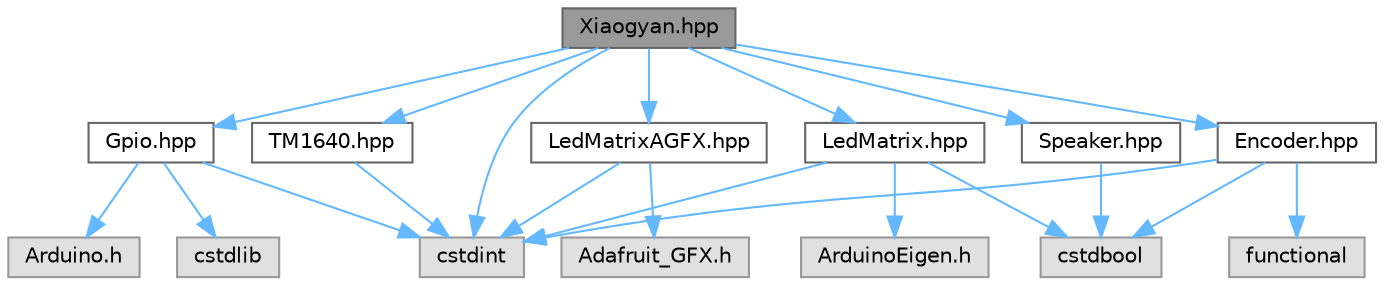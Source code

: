 digraph "Xiaogyan.hpp"
{
 // LATEX_PDF_SIZE
  bgcolor="transparent";
  edge [fontname=Helvetica,fontsize=10,labelfontname=Helvetica,labelfontsize=10];
  node [fontname=Helvetica,fontsize=10,shape=box,height=0.2,width=0.4];
  Node1 [label="Xiaogyan.hpp",height=0.2,width=0.4,color="gray40", fillcolor="grey60", style="filled", fontcolor="black",tooltip=" "];
  Node1 -> Node2 [color="steelblue1",style="solid"];
  Node2 [label="cstdint",height=0.2,width=0.4,color="grey60", fillcolor="#E0E0E0", style="filled",tooltip=" "];
  Node1 -> Node3 [color="steelblue1",style="solid"];
  Node3 [label="Gpio.hpp",height=0.2,width=0.4,color="grey40", fillcolor="white", style="filled",URL="$Gpio_8hpp.html",tooltip=" "];
  Node3 -> Node2 [color="steelblue1",style="solid"];
  Node3 -> Node4 [color="steelblue1",style="solid"];
  Node4 [label="cstdlib",height=0.2,width=0.4,color="grey60", fillcolor="#E0E0E0", style="filled",tooltip=" "];
  Node3 -> Node5 [color="steelblue1",style="solid"];
  Node5 [label="Arduino.h",height=0.2,width=0.4,color="grey60", fillcolor="#E0E0E0", style="filled",tooltip=" "];
  Node1 -> Node6 [color="steelblue1",style="solid"];
  Node6 [label="TM1640.hpp",height=0.2,width=0.4,color="grey40", fillcolor="white", style="filled",URL="$TM1640_8hpp.html",tooltip=" "];
  Node6 -> Node2 [color="steelblue1",style="solid"];
  Node1 -> Node7 [color="steelblue1",style="solid"];
  Node7 [label="LedMatrix.hpp",height=0.2,width=0.4,color="grey40", fillcolor="white", style="filled",URL="$LedMatrix_8hpp.html",tooltip=" "];
  Node7 -> Node8 [color="steelblue1",style="solid"];
  Node8 [label="cstdbool",height=0.2,width=0.4,color="grey60", fillcolor="#E0E0E0", style="filled",tooltip=" "];
  Node7 -> Node2 [color="steelblue1",style="solid"];
  Node7 -> Node9 [color="steelblue1",style="solid"];
  Node9 [label="ArduinoEigen.h",height=0.2,width=0.4,color="grey60", fillcolor="#E0E0E0", style="filled",tooltip=" "];
  Node1 -> Node10 [color="steelblue1",style="solid"];
  Node10 [label="LedMatrixAGFX.hpp",height=0.2,width=0.4,color="grey40", fillcolor="white", style="filled",URL="$LedMatrixAGFX_8hpp.html",tooltip=" "];
  Node10 -> Node2 [color="steelblue1",style="solid"];
  Node10 -> Node11 [color="steelblue1",style="solid"];
  Node11 [label="Adafruit_GFX.h",height=0.2,width=0.4,color="grey60", fillcolor="#E0E0E0", style="filled",tooltip=" "];
  Node1 -> Node12 [color="steelblue1",style="solid"];
  Node12 [label="Speaker.hpp",height=0.2,width=0.4,color="grey40", fillcolor="white", style="filled",URL="$Speaker_8hpp.html",tooltip=" "];
  Node12 -> Node8 [color="steelblue1",style="solid"];
  Node1 -> Node13 [color="steelblue1",style="solid"];
  Node13 [label="Encoder.hpp",height=0.2,width=0.4,color="grey40", fillcolor="white", style="filled",URL="$Encoder_8hpp.html",tooltip=" "];
  Node13 -> Node8 [color="steelblue1",style="solid"];
  Node13 -> Node2 [color="steelblue1",style="solid"];
  Node13 -> Node14 [color="steelblue1",style="solid"];
  Node14 [label="functional",height=0.2,width=0.4,color="grey60", fillcolor="#E0E0E0", style="filled",tooltip=" "];
}

